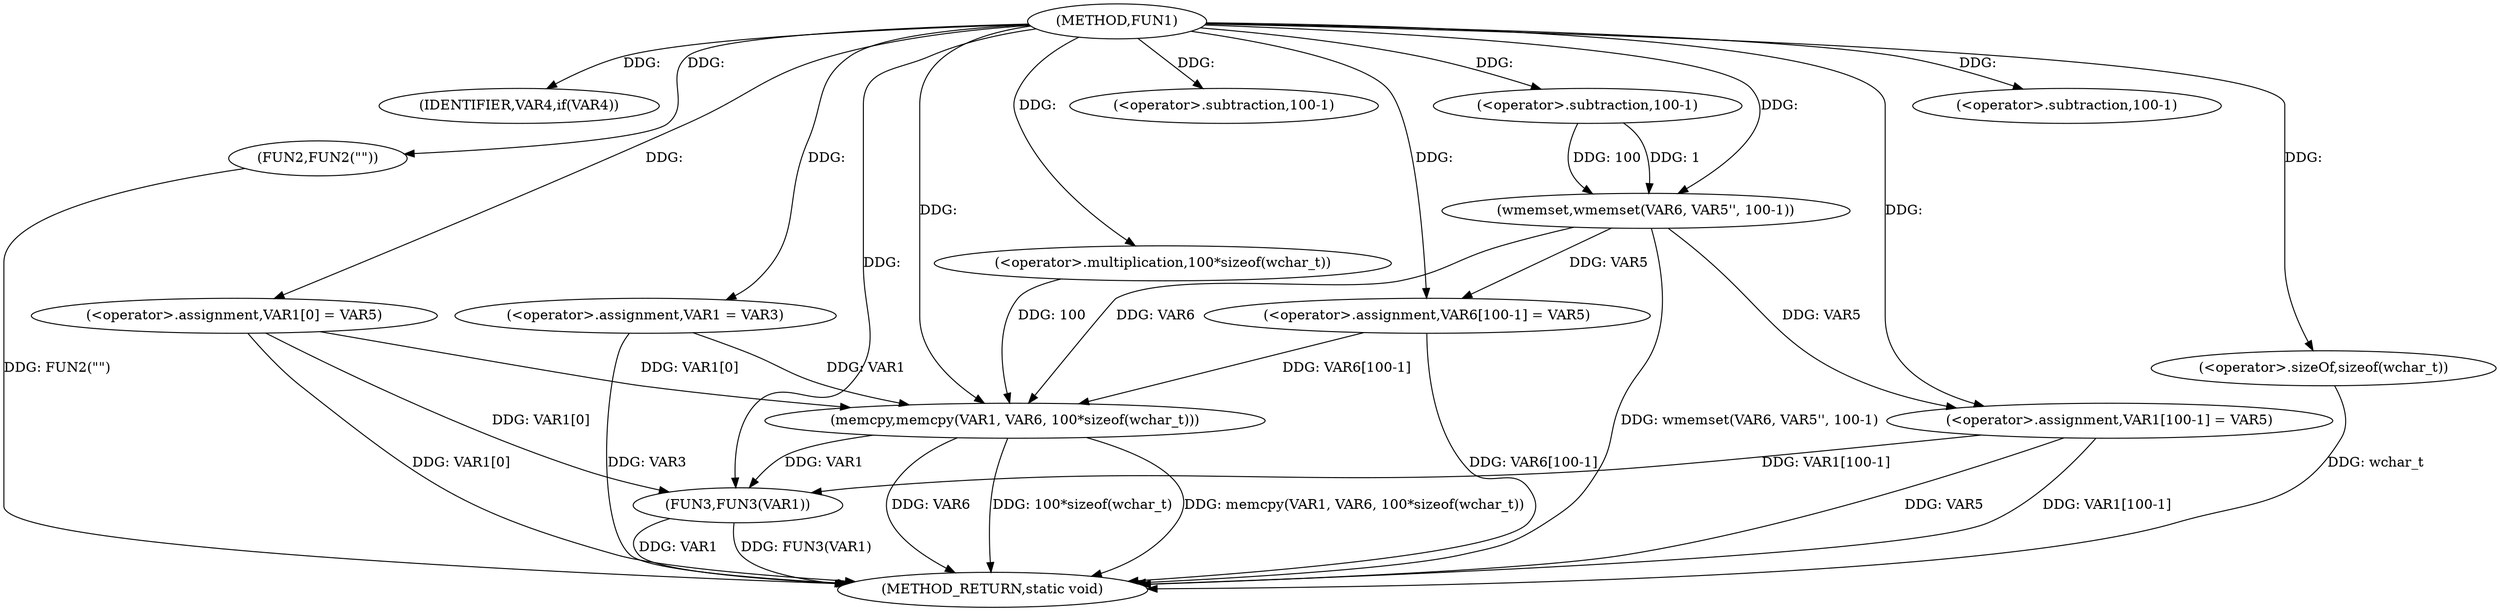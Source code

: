 digraph FUN1 {  
"1000100" [label = "(METHOD,FUN1)" ]
"1000151" [label = "(METHOD_RETURN,static void)" ]
"1000106" [label = "(IDENTIFIER,VAR4,if(VAR4))" ]
"1000108" [label = "(FUN2,FUN2(\"\"))" ]
"1000112" [label = "(<operator>.assignment,VAR1 = VAR3)" ]
"1000115" [label = "(<operator>.assignment,VAR1[0] = VAR5)" ]
"1000122" [label = "(wmemset,wmemset(VAR6, VAR5'', 100-1))" ]
"1000125" [label = "(<operator>.subtraction,100-1)" ]
"1000128" [label = "(<operator>.assignment,VAR6[100-1] = VAR5)" ]
"1000131" [label = "(<operator>.subtraction,100-1)" ]
"1000135" [label = "(memcpy,memcpy(VAR1, VAR6, 100*sizeof(wchar_t)))" ]
"1000138" [label = "(<operator>.multiplication,100*sizeof(wchar_t))" ]
"1000140" [label = "(<operator>.sizeOf,sizeof(wchar_t))" ]
"1000142" [label = "(<operator>.assignment,VAR1[100-1] = VAR5)" ]
"1000145" [label = "(<operator>.subtraction,100-1)" ]
"1000149" [label = "(FUN3,FUN3(VAR1))" ]
  "1000108" -> "1000151"  [ label = "DDG: FUN2(\"\")"] 
  "1000112" -> "1000151"  [ label = "DDG: VAR3"] 
  "1000140" -> "1000151"  [ label = "DDG: wchar_t"] 
  "1000128" -> "1000151"  [ label = "DDG: VAR6[100-1]"] 
  "1000135" -> "1000151"  [ label = "DDG: memcpy(VAR1, VAR6, 100*sizeof(wchar_t))"] 
  "1000149" -> "1000151"  [ label = "DDG: VAR1"] 
  "1000115" -> "1000151"  [ label = "DDG: VAR1[0]"] 
  "1000135" -> "1000151"  [ label = "DDG: VAR6"] 
  "1000149" -> "1000151"  [ label = "DDG: FUN3(VAR1)"] 
  "1000142" -> "1000151"  [ label = "DDG: VAR5"] 
  "1000142" -> "1000151"  [ label = "DDG: VAR1[100-1]"] 
  "1000122" -> "1000151"  [ label = "DDG: wmemset(VAR6, VAR5'', 100-1)"] 
  "1000135" -> "1000151"  [ label = "DDG: 100*sizeof(wchar_t)"] 
  "1000100" -> "1000106"  [ label = "DDG: "] 
  "1000100" -> "1000108"  [ label = "DDG: "] 
  "1000100" -> "1000112"  [ label = "DDG: "] 
  "1000100" -> "1000115"  [ label = "DDG: "] 
  "1000100" -> "1000122"  [ label = "DDG: "] 
  "1000125" -> "1000122"  [ label = "DDG: 100"] 
  "1000125" -> "1000122"  [ label = "DDG: 1"] 
  "1000100" -> "1000125"  [ label = "DDG: "] 
  "1000122" -> "1000128"  [ label = "DDG: VAR5"] 
  "1000100" -> "1000128"  [ label = "DDG: "] 
  "1000100" -> "1000131"  [ label = "DDG: "] 
  "1000112" -> "1000135"  [ label = "DDG: VAR1"] 
  "1000115" -> "1000135"  [ label = "DDG: VAR1[0]"] 
  "1000100" -> "1000135"  [ label = "DDG: "] 
  "1000122" -> "1000135"  [ label = "DDG: VAR6"] 
  "1000128" -> "1000135"  [ label = "DDG: VAR6[100-1]"] 
  "1000138" -> "1000135"  [ label = "DDG: 100"] 
  "1000100" -> "1000138"  [ label = "DDG: "] 
  "1000100" -> "1000140"  [ label = "DDG: "] 
  "1000100" -> "1000142"  [ label = "DDG: "] 
  "1000122" -> "1000142"  [ label = "DDG: VAR5"] 
  "1000100" -> "1000145"  [ label = "DDG: "] 
  "1000115" -> "1000149"  [ label = "DDG: VAR1[0]"] 
  "1000142" -> "1000149"  [ label = "DDG: VAR1[100-1]"] 
  "1000135" -> "1000149"  [ label = "DDG: VAR1"] 
  "1000100" -> "1000149"  [ label = "DDG: "] 
}
